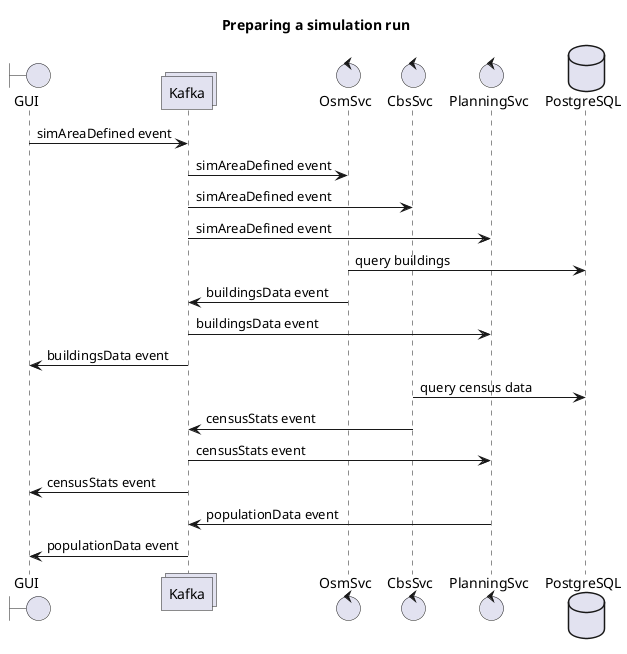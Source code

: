 @startuml
title Preparing a simulation run

boundary GUI
collections Kafka as hub
control OsmSvc as osm
control CbsSvc as cbs
control PlanningSvc as pls
database PostgreSQL as pg
' actor Foo1
' entity Foo4
' database Foo5

GUI -> hub: simAreaDefined event
hub -> osm: simAreaDefined event
hub -> cbs: simAreaDefined event
hub -> pls: simAreaDefined event
osm -> pg: query buildings
osm -> hub: buildingsData event
hub -> pls: buildingsData event
hub -> GUI: buildingsData event
cbs -> pg: query census data
cbs -> hub: censusStats event
hub -> pls: censusStats event
hub -> GUI: censusStats event
pls -> hub: populationData event
hub -> GUI: populationData event

@enduml

@startuml
title Running a simulation

boundary GUI
collections Kafka as hub
control CrowdSimSvc as css
hub -> css: buildingsData event
hub -> css: populationData event
' The CrowdSimSvc would also need some information
' on the roads, e.g. where can be people walk. Ignored
' for now.
hub --> css: roadData event [NA]
GUI -> hub: simulationStarted event
loop running crowd simulation
  css -> hub: populationUpdated event
  hub -> GUI: populationUpdated event
  alt Incident occurs
    GUI -> hub: incident event
    hub -> css: incident event
    css -> css: update plans\nof population
    css -> hub: populationUpdated event
    hub -> GUI: populationUpdated event
  end
end
GUI -> hub: simulationStopped event
@enduml

@startuml
|SimChannel|
start
:foo1;
|#AntiqueWhite|Swimlane2|
:foo2;
:foo3;
|SimChannel|
:foo4;
|Swimlane2|
:foo5;
stop
@enduml